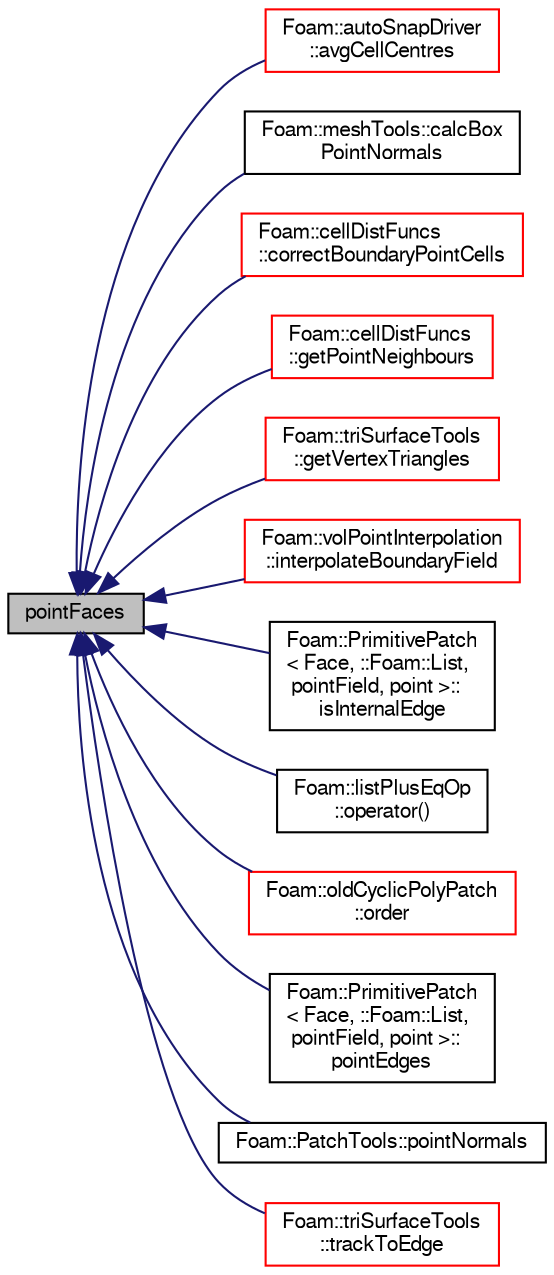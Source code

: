 digraph "pointFaces"
{
  bgcolor="transparent";
  edge [fontname="FreeSans",fontsize="10",labelfontname="FreeSans",labelfontsize="10"];
  node [fontname="FreeSans",fontsize="10",shape=record];
  rankdir="LR";
  Node1777 [label="pointFaces",height=0.2,width=0.4,color="black", fillcolor="grey75", style="filled", fontcolor="black"];
  Node1777 -> Node1778 [dir="back",color="midnightblue",fontsize="10",style="solid",fontname="FreeSans"];
  Node1778 [label="Foam::autoSnapDriver\l::avgCellCentres",height=0.2,width=0.4,color="red",URL="$a24622.html#a9a5472df0725c810bc826b246e36068b",tooltip="Helper: calculate average cell centre per point. "];
  Node1777 -> Node1784 [dir="back",color="midnightblue",fontsize="10",style="solid",fontname="FreeSans"];
  Node1784 [label="Foam::meshTools::calcBox\lPointNormals",height=0.2,width=0.4,color="black",URL="$a21153.html#a4ba6200a07a6aab35485561987f60185",tooltip="Calculate point normals on a &#39;box&#39; mesh (all edges aligned with. "];
  Node1777 -> Node1785 [dir="back",color="midnightblue",fontsize="10",style="solid",fontname="FreeSans"];
  Node1785 [label="Foam::cellDistFuncs\l::correctBoundaryPointCells",height=0.2,width=0.4,color="red",URL="$a24958.html#ae4ed6e24a4dba014836260aece8f8ead",tooltip="Correct all cells connected to wall (via point). Sets values in. "];
  Node1777 -> Node1792 [dir="back",color="midnightblue",fontsize="10",style="solid",fontname="FreeSans"];
  Node1792 [label="Foam::cellDistFuncs\l::getPointNeighbours",height=0.2,width=0.4,color="red",URL="$a24958.html#a1545ea42673856bbee81ec441629ab19",tooltip="Get faces sharing point with face on patch. "];
  Node1777 -> Node1795 [dir="back",color="midnightblue",fontsize="10",style="solid",fontname="FreeSans"];
  Node1795 [label="Foam::triSurfaceTools\l::getVertexTriangles",height=0.2,width=0.4,color="red",URL="$a25538.html#aa242e3ca747b5d12e431a87f581aebb7",tooltip="Get all triangles using edge endpoint. "];
  Node1777 -> Node1797 [dir="back",color="midnightblue",fontsize="10",style="solid",fontname="FreeSans"];
  Node1797 [label="Foam::volPointInterpolation\l::interpolateBoundaryField",height=0.2,width=0.4,color="red",URL="$a23286.html#a3084da4ba1da6061bb7dcd9bda567d54",tooltip="Interpolate boundary field without applying constraints/boundary. "];
  Node1777 -> Node1803 [dir="back",color="midnightblue",fontsize="10",style="solid",fontname="FreeSans"];
  Node1803 [label="Foam::PrimitivePatch\l\< Face, ::Foam::List,\l pointField, point \>::\lisInternalEdge",height=0.2,width=0.4,color="black",URL="$a27538.html#ac2458a175e66b555e443539d6c726e06",tooltip="Is internal edge? "];
  Node1777 -> Node1804 [dir="back",color="midnightblue",fontsize="10",style="solid",fontname="FreeSans"];
  Node1804 [label="Foam::listPlusEqOp\l::operator()",height=0.2,width=0.4,color="black",URL="$a24626.html#a2bca5855a51bffee2f0fe2aacc4aba10"];
  Node1777 -> Node1805 [dir="back",color="midnightblue",fontsize="10",style="solid",fontname="FreeSans"];
  Node1805 [label="Foam::oldCyclicPolyPatch\l::order",height=0.2,width=0.4,color="red",URL="$a27450.html#aa9533329384a73e819a040bcde1b4b3d",tooltip="Return new ordering for primitivePatch. "];
  Node1777 -> Node1809 [dir="back",color="midnightblue",fontsize="10",style="solid",fontname="FreeSans"];
  Node1809 [label="Foam::PrimitivePatch\l\< Face, ::Foam::List,\l pointField, point \>::\lpointEdges",height=0.2,width=0.4,color="black",URL="$a27538.html#a219060536b044c749e6178283665d632",tooltip="Return point-edge addressing. "];
  Node1777 -> Node1810 [dir="back",color="midnightblue",fontsize="10",style="solid",fontname="FreeSans"];
  Node1810 [label="Foam::PatchTools::pointNormals",height=0.2,width=0.4,color="black",URL="$a27526.html#ab60186b13b96788288ecfa924a6950d2"];
  Node1777 -> Node1811 [dir="back",color="midnightblue",fontsize="10",style="solid",fontname="FreeSans"];
  Node1811 [label="Foam::triSurfaceTools\l::trackToEdge",height=0.2,width=0.4,color="red",URL="$a25538.html#a6d8fd04b37cd0ac3c45134c26f9ba40c",tooltip="Track on surface to get closer to point. "];
}

